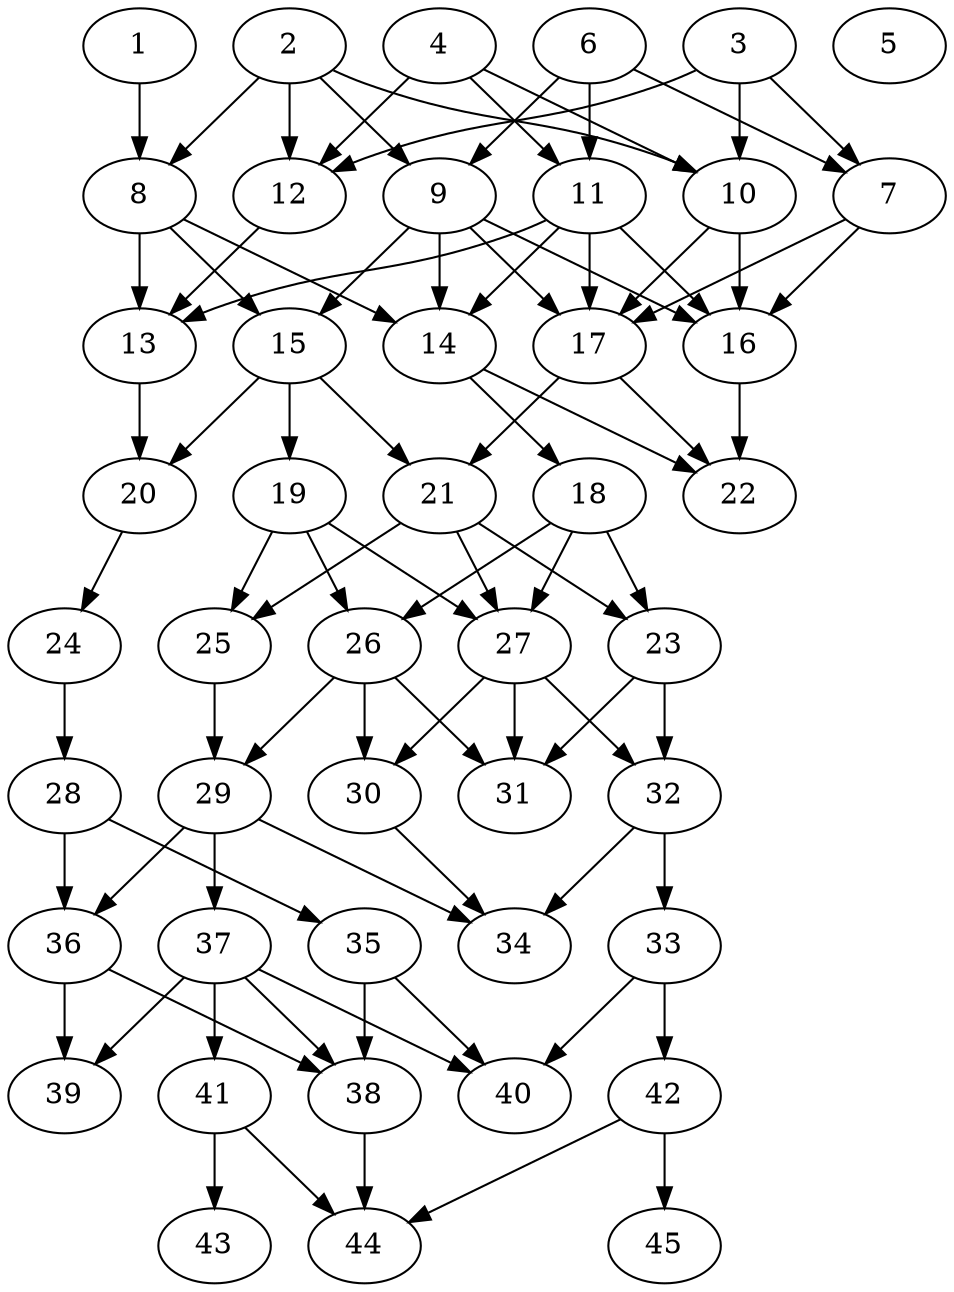 // DAG automatically generated by daggen at Thu Oct  3 14:07:24 2019
// ./daggen --dot -n 45 --ccr 0.5 --fat 0.5 --regular 0.9 --density 0.6 --mindata 5242880 --maxdata 52428800 
digraph G {
  1 [size="41592832", alpha="0.13", expect_size="20796416"] 
  1 -> 8 [size ="20796416"]
  2 [size="53835776", alpha="0.01", expect_size="26917888"] 
  2 -> 8 [size ="26917888"]
  2 -> 9 [size ="26917888"]
  2 -> 10 [size ="26917888"]
  2 -> 12 [size ="26917888"]
  3 [size="80429056", alpha="0.02", expect_size="40214528"] 
  3 -> 7 [size ="40214528"]
  3 -> 10 [size ="40214528"]
  3 -> 12 [size ="40214528"]
  4 [size="45201408", alpha="0.16", expect_size="22600704"] 
  4 -> 10 [size ="22600704"]
  4 -> 11 [size ="22600704"]
  4 -> 12 [size ="22600704"]
  5 [size="38653952", alpha="0.16", expect_size="19326976"] 
  6 [size="101515264", alpha="0.18", expect_size="50757632"] 
  6 -> 7 [size ="50757632"]
  6 -> 9 [size ="50757632"]
  6 -> 11 [size ="50757632"]
  7 [size="60803072", alpha="0.17", expect_size="30401536"] 
  7 -> 16 [size ="30401536"]
  7 -> 17 [size ="30401536"]
  8 [size="53391360", alpha="0.08", expect_size="26695680"] 
  8 -> 13 [size ="26695680"]
  8 -> 14 [size ="26695680"]
  8 -> 15 [size ="26695680"]
  9 [size="86351872", alpha="0.15", expect_size="43175936"] 
  9 -> 14 [size ="43175936"]
  9 -> 15 [size ="43175936"]
  9 -> 16 [size ="43175936"]
  9 -> 17 [size ="43175936"]
  10 [size="90505216", alpha="0.00", expect_size="45252608"] 
  10 -> 16 [size ="45252608"]
  10 -> 17 [size ="45252608"]
  11 [size="73598976", alpha="0.18", expect_size="36799488"] 
  11 -> 13 [size ="36799488"]
  11 -> 14 [size ="36799488"]
  11 -> 16 [size ="36799488"]
  11 -> 17 [size ="36799488"]
  12 [size="41179136", alpha="0.12", expect_size="20589568"] 
  12 -> 13 [size ="20589568"]
  13 [size="43999232", alpha="0.05", expect_size="21999616"] 
  13 -> 20 [size ="21999616"]
  14 [size="55238656", alpha="0.18", expect_size="27619328"] 
  14 -> 18 [size ="27619328"]
  14 -> 22 [size ="27619328"]
  15 [size="37824512", alpha="0.12", expect_size="18912256"] 
  15 -> 19 [size ="18912256"]
  15 -> 20 [size ="18912256"]
  15 -> 21 [size ="18912256"]
  16 [size="18888704", alpha="0.11", expect_size="9444352"] 
  16 -> 22 [size ="9444352"]
  17 [size="101496832", alpha="0.00", expect_size="50748416"] 
  17 -> 21 [size ="50748416"]
  17 -> 22 [size ="50748416"]
  18 [size="89606144", alpha="0.08", expect_size="44803072"] 
  18 -> 23 [size ="44803072"]
  18 -> 26 [size ="44803072"]
  18 -> 27 [size ="44803072"]
  19 [size="32026624", alpha="0.18", expect_size="16013312"] 
  19 -> 25 [size ="16013312"]
  19 -> 26 [size ="16013312"]
  19 -> 27 [size ="16013312"]
  20 [size="100679680", alpha="0.08", expect_size="50339840"] 
  20 -> 24 [size ="50339840"]
  21 [size="101533696", alpha="0.05", expect_size="50766848"] 
  21 -> 23 [size ="50766848"]
  21 -> 25 [size ="50766848"]
  21 -> 27 [size ="50766848"]
  22 [size="90863616", alpha="0.11", expect_size="45431808"] 
  23 [size="54413312", alpha="0.11", expect_size="27206656"] 
  23 -> 31 [size ="27206656"]
  23 -> 32 [size ="27206656"]
  24 [size="79661056", alpha="0.20", expect_size="39830528"] 
  24 -> 28 [size ="39830528"]
  25 [size="67932160", alpha="0.14", expect_size="33966080"] 
  25 -> 29 [size ="33966080"]
  26 [size="31260672", alpha="0.07", expect_size="15630336"] 
  26 -> 29 [size ="15630336"]
  26 -> 30 [size ="15630336"]
  26 -> 31 [size ="15630336"]
  27 [size="81178624", alpha="0.11", expect_size="40589312"] 
  27 -> 30 [size ="40589312"]
  27 -> 31 [size ="40589312"]
  27 -> 32 [size ="40589312"]
  28 [size="82075648", alpha="0.04", expect_size="41037824"] 
  28 -> 35 [size ="41037824"]
  28 -> 36 [size ="41037824"]
  29 [size="25731072", alpha="0.13", expect_size="12865536"] 
  29 -> 34 [size ="12865536"]
  29 -> 36 [size ="12865536"]
  29 -> 37 [size ="12865536"]
  30 [size="15149056", alpha="0.20", expect_size="7574528"] 
  30 -> 34 [size ="7574528"]
  31 [size="52566016", alpha="0.19", expect_size="26283008"] 
  32 [size="74717184", alpha="0.05", expect_size="37358592"] 
  32 -> 33 [size ="37358592"]
  32 -> 34 [size ="37358592"]
  33 [size="30582784", alpha="0.18", expect_size="15291392"] 
  33 -> 40 [size ="15291392"]
  33 -> 42 [size ="15291392"]
  34 [size="84475904", alpha="0.01", expect_size="42237952"] 
  35 [size="82370560", alpha="0.10", expect_size="41185280"] 
  35 -> 38 [size ="41185280"]
  35 -> 40 [size ="41185280"]
  36 [size="52439040", alpha="0.20", expect_size="26219520"] 
  36 -> 38 [size ="26219520"]
  36 -> 39 [size ="26219520"]
  37 [size="85706752", alpha="0.09", expect_size="42853376"] 
  37 -> 38 [size ="42853376"]
  37 -> 39 [size ="42853376"]
  37 -> 40 [size ="42853376"]
  37 -> 41 [size ="42853376"]
  38 [size="43753472", alpha="0.16", expect_size="21876736"] 
  38 -> 44 [size ="21876736"]
  39 [size="63854592", alpha="0.06", expect_size="31927296"] 
  40 [size="33134592", alpha="0.16", expect_size="16567296"] 
  41 [size="31612928", alpha="0.06", expect_size="15806464"] 
  41 -> 43 [size ="15806464"]
  41 -> 44 [size ="15806464"]
  42 [size="28030976", alpha="0.12", expect_size="14015488"] 
  42 -> 44 [size ="14015488"]
  42 -> 45 [size ="14015488"]
  43 [size="53084160", alpha="0.08", expect_size="26542080"] 
  44 [size="45912064", alpha="0.18", expect_size="22956032"] 
  45 [size="51271680", alpha="0.00", expect_size="25635840"] 
}
